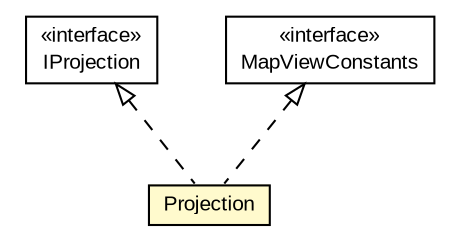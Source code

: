 #!/usr/local/bin/dot
#
# Class diagram 
# Generated by UMLGraph version R5_6-24-gf6e263 (http://www.umlgraph.org/)
#

digraph G {
	edge [fontname="arial",fontsize=10,labelfontname="arial",labelfontsize=10];
	node [fontname="arial",fontsize=10,shape=plaintext];
	nodesep=0.25;
	ranksep=0.5;
	// org.osmdroid.api.IProjection
	c30810 [label=<<table title="org.osmdroid.api.IProjection" border="0" cellborder="1" cellspacing="0" cellpadding="2" port="p" href="../api/IProjection.html">
		<tr><td><table border="0" cellspacing="0" cellpadding="1">
<tr><td align="center" balign="center"> &#171;interface&#187; </td></tr>
<tr><td align="center" balign="center"> IProjection </td></tr>
		</table></td></tr>
		</table>>, URL="../api/IProjection.html", fontname="arial", fontcolor="black", fontsize=10.0];
	// org.osmdroid.views.Projection
	c30977 [label=<<table title="org.osmdroid.views.Projection" border="0" cellborder="1" cellspacing="0" cellpadding="2" port="p" bgcolor="lemonChiffon" href="./Projection.html">
		<tr><td><table border="0" cellspacing="0" cellpadding="1">
<tr><td align="center" balign="center"> Projection </td></tr>
		</table></td></tr>
		</table>>, URL="./Projection.html", fontname="arial", fontcolor="black", fontsize=10.0];
	// org.osmdroid.views.util.constants.MapViewConstants
	c30978 [label=<<table title="org.osmdroid.views.util.constants.MapViewConstants" border="0" cellborder="1" cellspacing="0" cellpadding="2" port="p" href="./util/constants/MapViewConstants.html">
		<tr><td><table border="0" cellspacing="0" cellpadding="1">
<tr><td align="center" balign="center"> &#171;interface&#187; </td></tr>
<tr><td align="center" balign="center"> MapViewConstants </td></tr>
		</table></td></tr>
		</table>>, URL="./util/constants/MapViewConstants.html", fontname="arial", fontcolor="black", fontsize=10.0];
	//org.osmdroid.views.Projection implements org.osmdroid.api.IProjection
	c30810:p -> c30977:p [dir=back,arrowtail=empty,style=dashed];
	//org.osmdroid.views.Projection implements org.osmdroid.views.util.constants.MapViewConstants
	c30978:p -> c30977:p [dir=back,arrowtail=empty,style=dashed];
}

